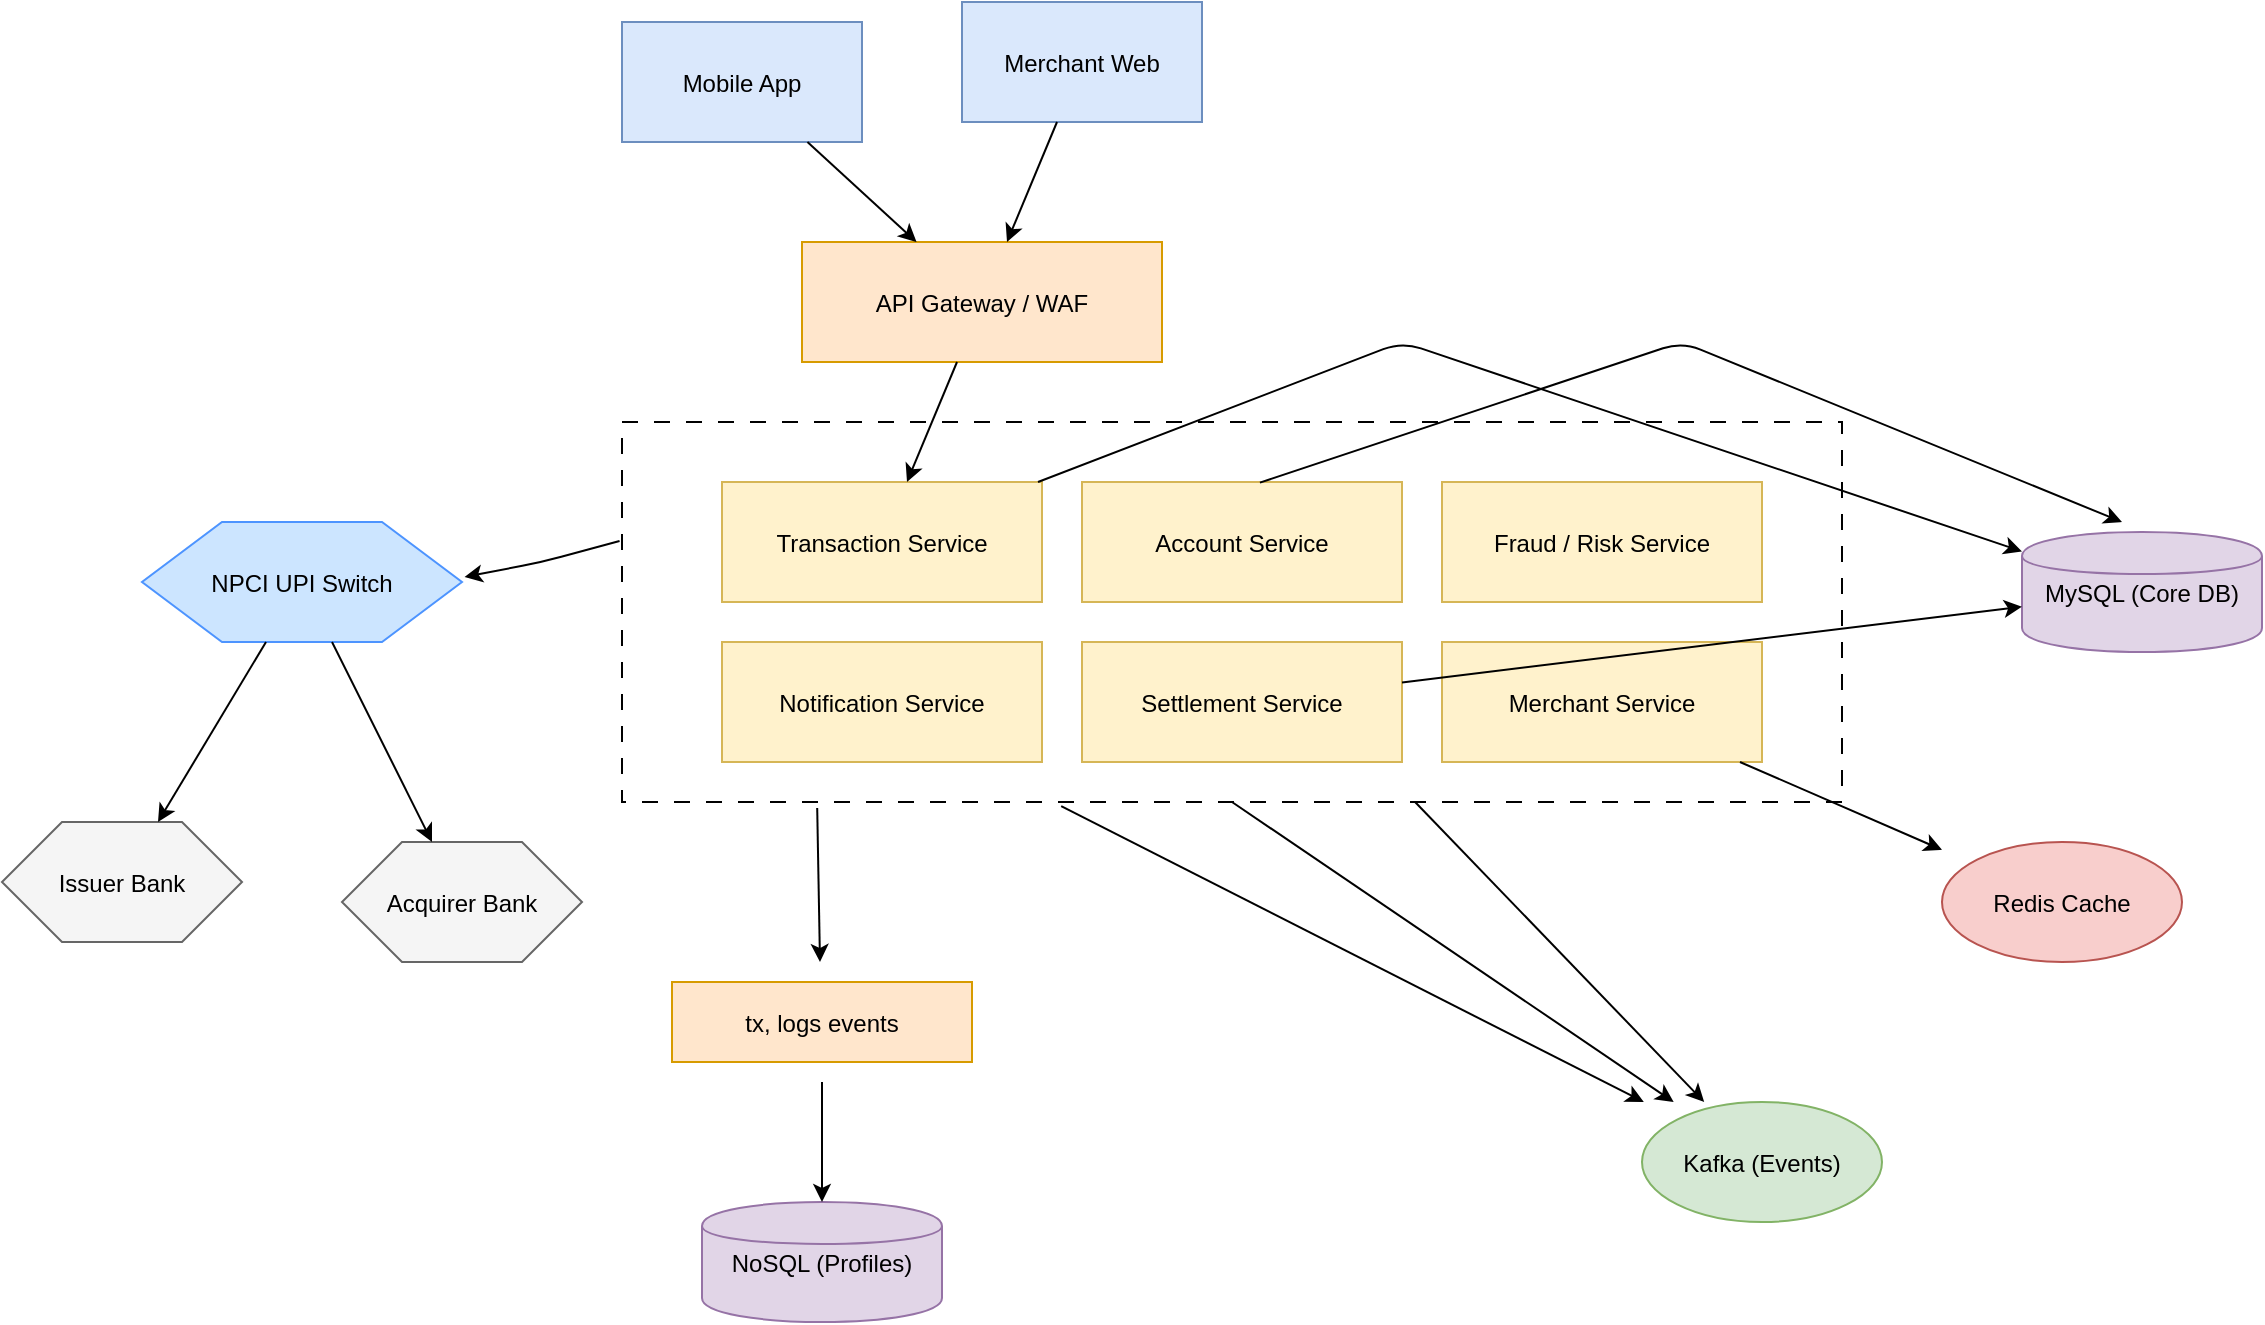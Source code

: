 <mxfile version="28.1.1">
  <diagram name="UPI NPCI HLD" id="OvV_IsikEbk8_D-A5lsm">
    <mxGraphModel dx="627" dy="831" grid="1" gridSize="10" guides="1" tooltips="1" connect="1" arrows="1" fold="1" page="1" pageScale="1" pageWidth="827" pageHeight="1169" math="0" shadow="0">
      <root>
        <mxCell id="0" />
        <mxCell id="1" parent="0" />
        <mxCell id="xPufMltOQaTZB5y1FOSF-38" value="Mobile App" style="shape=rectangle;fillColor=#dae8fc;strokeColor=#6c8ebf;" vertex="1" parent="1">
          <mxGeometry x="1330" y="300" width="120" height="60" as="geometry" />
        </mxCell>
        <mxCell id="xPufMltOQaTZB5y1FOSF-39" value="Merchant Web" style="shape=rectangle;fillColor=#dae8fc;strokeColor=#6c8ebf;" vertex="1" parent="1">
          <mxGeometry x="1500" y="290" width="120" height="60" as="geometry" />
        </mxCell>
        <mxCell id="xPufMltOQaTZB5y1FOSF-40" value="API Gateway / WAF" style="shape=rectangle;fillColor=#ffe6cc;strokeColor=#d79b00;" vertex="1" parent="1">
          <mxGeometry x="1420" y="410" width="180" height="60" as="geometry" />
        </mxCell>
        <mxCell id="xPufMltOQaTZB5y1FOSF-41" value="Transaction Service" style="shape=rectangle;fillColor=#fff2cc;strokeColor=#d6b656;" vertex="1" parent="1">
          <mxGeometry x="1380" y="530" width="160" height="60" as="geometry" />
        </mxCell>
        <mxCell id="xPufMltOQaTZB5y1FOSF-42" value="Account Service" style="shape=rectangle;fillColor=#fff2cc;strokeColor=#d6b656;" vertex="1" parent="1">
          <mxGeometry x="1560" y="530" width="160" height="60" as="geometry" />
        </mxCell>
        <mxCell id="xPufMltOQaTZB5y1FOSF-43" value="Fraud / Risk Service" style="shape=rectangle;fillColor=#fff2cc;strokeColor=#d6b656;" vertex="1" parent="1">
          <mxGeometry x="1740" y="530" width="160" height="60" as="geometry" />
        </mxCell>
        <mxCell id="xPufMltOQaTZB5y1FOSF-44" value="Notification Service" style="shape=rectangle;fillColor=#fff2cc;strokeColor=#d6b656;" vertex="1" parent="1">
          <mxGeometry x="1380" y="610" width="160" height="60" as="geometry" />
        </mxCell>
        <mxCell id="xPufMltOQaTZB5y1FOSF-45" value="Settlement Service" style="shape=rectangle;fillColor=#fff2cc;strokeColor=#d6b656;" vertex="1" parent="1">
          <mxGeometry x="1560" y="610" width="160" height="60" as="geometry" />
        </mxCell>
        <mxCell id="xPufMltOQaTZB5y1FOSF-46" value="Merchant Service" style="shape=rectangle;fillColor=#fff2cc;strokeColor=#d6b656;" vertex="1" parent="1">
          <mxGeometry x="1740" y="610" width="160" height="60" as="geometry" />
        </mxCell>
        <mxCell id="xPufMltOQaTZB5y1FOSF-47" value="MySQL (Core DB)" style="shape=cylinder;fillColor=#e1d5e7;strokeColor=#9673a6;" vertex="1" parent="1">
          <mxGeometry x="2030" y="555" width="120" height="60" as="geometry" />
        </mxCell>
        <mxCell id="xPufMltOQaTZB5y1FOSF-48" value="NoSQL (Profiles)" style="shape=cylinder;fillColor=#e1d5e7;strokeColor=#9673a6;" vertex="1" parent="1">
          <mxGeometry x="1370" y="890" width="120" height="60" as="geometry" />
        </mxCell>
        <mxCell id="xPufMltOQaTZB5y1FOSF-49" value="Redis Cache" style="shape=ellipse;fillColor=#f8cecc;strokeColor=#b85450;" vertex="1" parent="1">
          <mxGeometry x="1990" y="710" width="120" height="60" as="geometry" />
        </mxCell>
        <mxCell id="xPufMltOQaTZB5y1FOSF-50" value="Kafka (Events)" style="shape=ellipse;fillColor=#d5e8d4;strokeColor=#82b366;" vertex="1" parent="1">
          <mxGeometry x="1840" y="840" width="120" height="60" as="geometry" />
        </mxCell>
        <mxCell id="xPufMltOQaTZB5y1FOSF-51" value="NPCI UPI Switch" style="shape=hexagon;fillColor=#cce5ff;strokeColor=#4d94ff;" vertex="1" parent="1">
          <mxGeometry x="1090" y="550" width="160" height="60" as="geometry" />
        </mxCell>
        <mxCell id="xPufMltOQaTZB5y1FOSF-52" value="Issuer Bank" style="shape=hexagon;fillColor=#f5f5f5;strokeColor=#666666;" vertex="1" parent="1">
          <mxGeometry x="1020" y="700" width="120" height="60" as="geometry" />
        </mxCell>
        <mxCell id="xPufMltOQaTZB5y1FOSF-53" value="Acquirer Bank" style="shape=hexagon;fillColor=#f5f5f5;strokeColor=#666666;" vertex="1" parent="1">
          <mxGeometry x="1190" y="710" width="120" height="60" as="geometry" />
        </mxCell>
        <mxCell id="xPufMltOQaTZB5y1FOSF-54" edge="1" parent="1" source="xPufMltOQaTZB5y1FOSF-38" target="xPufMltOQaTZB5y1FOSF-40">
          <mxGeometry relative="1" as="geometry" />
        </mxCell>
        <mxCell id="xPufMltOQaTZB5y1FOSF-55" edge="1" parent="1" source="xPufMltOQaTZB5y1FOSF-39" target="xPufMltOQaTZB5y1FOSF-40">
          <mxGeometry relative="1" as="geometry" />
        </mxCell>
        <mxCell id="xPufMltOQaTZB5y1FOSF-56" edge="1" parent="1" source="xPufMltOQaTZB5y1FOSF-40" target="xPufMltOQaTZB5y1FOSF-41">
          <mxGeometry relative="1" as="geometry" />
        </mxCell>
        <mxCell id="xPufMltOQaTZB5y1FOSF-57" edge="1" parent="1" source="xPufMltOQaTZB5y1FOSF-41" target="xPufMltOQaTZB5y1FOSF-47">
          <mxGeometry relative="1" as="geometry">
            <Array as="points">
              <mxPoint x="1720" y="460" />
            </Array>
          </mxGeometry>
        </mxCell>
        <mxCell id="xPufMltOQaTZB5y1FOSF-58" edge="1" parent="1" target="xPufMltOQaTZB5y1FOSF-48">
          <mxGeometry relative="1" as="geometry">
            <mxPoint x="1430" y="830" as="sourcePoint" />
          </mxGeometry>
        </mxCell>
        <mxCell id="xPufMltOQaTZB5y1FOSF-59" edge="1" parent="1" source="xPufMltOQaTZB5y1FOSF-68" target="xPufMltOQaTZB5y1FOSF-50">
          <mxGeometry relative="1" as="geometry" />
        </mxCell>
        <mxCell id="xPufMltOQaTZB5y1FOSF-60" style="exitX=0.36;exitY=1.011;exitDx=0;exitDy=0;exitPerimeter=0;" edge="1" parent="1" source="xPufMltOQaTZB5y1FOSF-68" target="xPufMltOQaTZB5y1FOSF-50">
          <mxGeometry relative="1" as="geometry" />
        </mxCell>
        <mxCell id="xPufMltOQaTZB5y1FOSF-61" edge="1" parent="1" source="xPufMltOQaTZB5y1FOSF-45" target="xPufMltOQaTZB5y1FOSF-47">
          <mxGeometry relative="1" as="geometry" />
        </mxCell>
        <mxCell id="xPufMltOQaTZB5y1FOSF-62" style="exitX=0.5;exitY=1;exitDx=0;exitDy=0;" edge="1" parent="1" source="xPufMltOQaTZB5y1FOSF-68" target="xPufMltOQaTZB5y1FOSF-50">
          <mxGeometry relative="1" as="geometry" />
        </mxCell>
        <mxCell id="xPufMltOQaTZB5y1FOSF-63" edge="1" parent="1" target="xPufMltOQaTZB5y1FOSF-49">
          <mxGeometry relative="1" as="geometry">
            <mxPoint x="1889" y="670" as="sourcePoint" />
          </mxGeometry>
        </mxCell>
        <mxCell id="xPufMltOQaTZB5y1FOSF-68" value="" style="rounded=0;whiteSpace=wrap;html=1;fillColor=none;dashed=1;dashPattern=8 8;" vertex="1" parent="1">
          <mxGeometry x="1330" y="500" width="610" height="190" as="geometry" />
        </mxCell>
        <mxCell id="xPufMltOQaTZB5y1FOSF-64" style="entryX=1.008;entryY=0.458;entryDx=0;entryDy=0;entryPerimeter=0;exitX=-0.002;exitY=0.313;exitDx=0;exitDy=0;exitPerimeter=0;" edge="1" parent="1" source="xPufMltOQaTZB5y1FOSF-68" target="xPufMltOQaTZB5y1FOSF-51">
          <mxGeometry relative="1" as="geometry">
            <mxPoint x="1250" y="487" as="sourcePoint" />
            <mxPoint x="1185" y="489.997" as="targetPoint" />
            <Array as="points">
              <mxPoint x="1290" y="570" />
            </Array>
          </mxGeometry>
        </mxCell>
        <mxCell id="xPufMltOQaTZB5y1FOSF-65" edge="1" parent="1" source="xPufMltOQaTZB5y1FOSF-51" target="xPufMltOQaTZB5y1FOSF-52">
          <mxGeometry relative="1" as="geometry" />
        </mxCell>
        <mxCell id="xPufMltOQaTZB5y1FOSF-66" edge="1" parent="1" source="xPufMltOQaTZB5y1FOSF-51" target="xPufMltOQaTZB5y1FOSF-53">
          <mxGeometry relative="1" as="geometry" />
        </mxCell>
        <mxCell id="xPufMltOQaTZB5y1FOSF-70" value="tx, logs events" style="shape=rectangle;fillColor=#ffe6cc;strokeColor=#d79b00;" vertex="1" parent="1">
          <mxGeometry x="1355" y="780" width="150" height="40" as="geometry" />
        </mxCell>
        <mxCell id="xPufMltOQaTZB5y1FOSF-71" style="exitX=0.16;exitY=1.016;exitDx=0;exitDy=0;exitPerimeter=0;" edge="1" parent="1" source="xPufMltOQaTZB5y1FOSF-68">
          <mxGeometry relative="1" as="geometry">
            <mxPoint x="1590" y="840" as="sourcePoint" />
            <mxPoint x="1429" y="770" as="targetPoint" />
          </mxGeometry>
        </mxCell>
        <mxCell id="xPufMltOQaTZB5y1FOSF-73" style="exitX=0.556;exitY=0.005;exitDx=0;exitDy=0;exitPerimeter=0;" edge="1" parent="1" source="xPufMltOQaTZB5y1FOSF-42">
          <mxGeometry relative="1" as="geometry">
            <mxPoint x="1740" y="500" as="sourcePoint" />
            <mxPoint x="2080" y="550" as="targetPoint" />
            <Array as="points">
              <mxPoint x="1860" y="460" />
            </Array>
          </mxGeometry>
        </mxCell>
      </root>
    </mxGraphModel>
  </diagram>
</mxfile>
